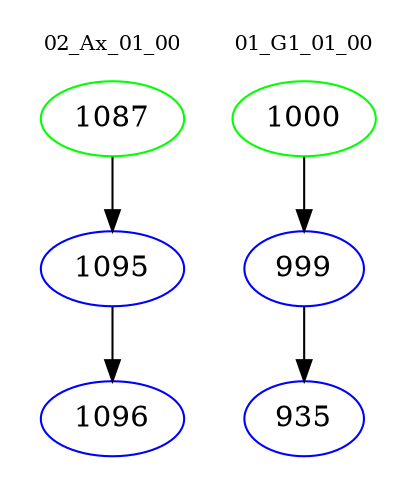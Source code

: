 digraph{
subgraph cluster_0 {
color = white
label = "02_Ax_01_00";
fontsize=10;
T0_1087 [label="1087", color="green"]
T0_1087 -> T0_1095 [color="black"]
T0_1095 [label="1095", color="blue"]
T0_1095 -> T0_1096 [color="black"]
T0_1096 [label="1096", color="blue"]
}
subgraph cluster_1 {
color = white
label = "01_G1_01_00";
fontsize=10;
T1_1000 [label="1000", color="green"]
T1_1000 -> T1_999 [color="black"]
T1_999 [label="999", color="blue"]
T1_999 -> T1_935 [color="black"]
T1_935 [label="935", color="blue"]
}
}

